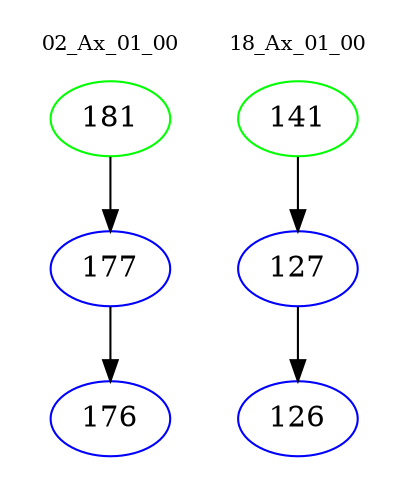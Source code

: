 digraph{
subgraph cluster_0 {
color = white
label = "02_Ax_01_00";
fontsize=10;
T0_181 [label="181", color="green"]
T0_181 -> T0_177 [color="black"]
T0_177 [label="177", color="blue"]
T0_177 -> T0_176 [color="black"]
T0_176 [label="176", color="blue"]
}
subgraph cluster_1 {
color = white
label = "18_Ax_01_00";
fontsize=10;
T1_141 [label="141", color="green"]
T1_141 -> T1_127 [color="black"]
T1_127 [label="127", color="blue"]
T1_127 -> T1_126 [color="black"]
T1_126 [label="126", color="blue"]
}
}
